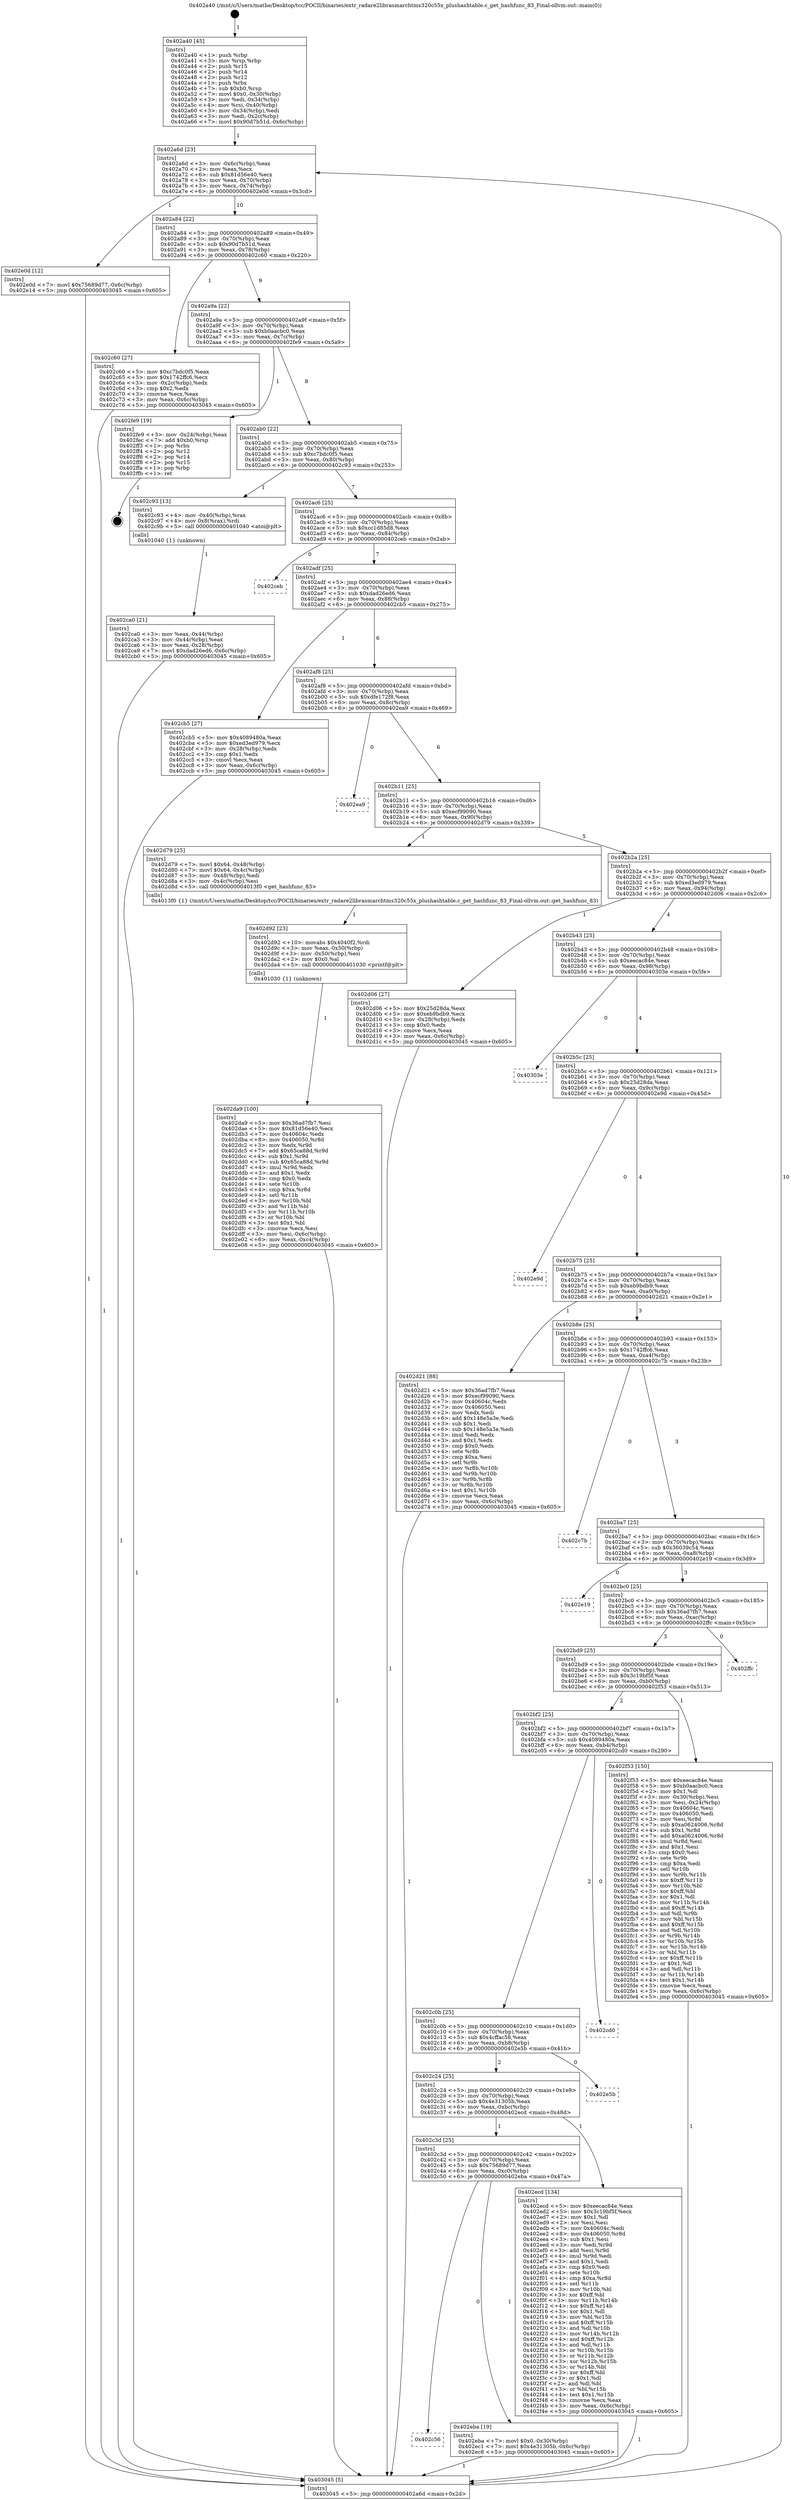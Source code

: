 digraph "0x402a40" {
  label = "0x402a40 (/mnt/c/Users/mathe/Desktop/tcc/POCII/binaries/extr_radare2librasmarchtms320c55x_plushashtable.c_get_hashfunc_83_Final-ollvm.out::main(0))"
  labelloc = "t"
  node[shape=record]

  Entry [label="",width=0.3,height=0.3,shape=circle,fillcolor=black,style=filled]
  "0x402a6d" [label="{
     0x402a6d [23]\l
     | [instrs]\l
     &nbsp;&nbsp;0x402a6d \<+3\>: mov -0x6c(%rbp),%eax\l
     &nbsp;&nbsp;0x402a70 \<+2\>: mov %eax,%ecx\l
     &nbsp;&nbsp;0x402a72 \<+6\>: sub $0x81d56e40,%ecx\l
     &nbsp;&nbsp;0x402a78 \<+3\>: mov %eax,-0x70(%rbp)\l
     &nbsp;&nbsp;0x402a7b \<+3\>: mov %ecx,-0x74(%rbp)\l
     &nbsp;&nbsp;0x402a7e \<+6\>: je 0000000000402e0d \<main+0x3cd\>\l
  }"]
  "0x402e0d" [label="{
     0x402e0d [12]\l
     | [instrs]\l
     &nbsp;&nbsp;0x402e0d \<+7\>: movl $0x75689d77,-0x6c(%rbp)\l
     &nbsp;&nbsp;0x402e14 \<+5\>: jmp 0000000000403045 \<main+0x605\>\l
  }"]
  "0x402a84" [label="{
     0x402a84 [22]\l
     | [instrs]\l
     &nbsp;&nbsp;0x402a84 \<+5\>: jmp 0000000000402a89 \<main+0x49\>\l
     &nbsp;&nbsp;0x402a89 \<+3\>: mov -0x70(%rbp),%eax\l
     &nbsp;&nbsp;0x402a8c \<+5\>: sub $0x90d7b51d,%eax\l
     &nbsp;&nbsp;0x402a91 \<+3\>: mov %eax,-0x78(%rbp)\l
     &nbsp;&nbsp;0x402a94 \<+6\>: je 0000000000402c60 \<main+0x220\>\l
  }"]
  Exit [label="",width=0.3,height=0.3,shape=circle,fillcolor=black,style=filled,peripheries=2]
  "0x402c60" [label="{
     0x402c60 [27]\l
     | [instrs]\l
     &nbsp;&nbsp;0x402c60 \<+5\>: mov $0xc7bdc0f5,%eax\l
     &nbsp;&nbsp;0x402c65 \<+5\>: mov $0x1742ffc6,%ecx\l
     &nbsp;&nbsp;0x402c6a \<+3\>: mov -0x2c(%rbp),%edx\l
     &nbsp;&nbsp;0x402c6d \<+3\>: cmp $0x2,%edx\l
     &nbsp;&nbsp;0x402c70 \<+3\>: cmovne %ecx,%eax\l
     &nbsp;&nbsp;0x402c73 \<+3\>: mov %eax,-0x6c(%rbp)\l
     &nbsp;&nbsp;0x402c76 \<+5\>: jmp 0000000000403045 \<main+0x605\>\l
  }"]
  "0x402a9a" [label="{
     0x402a9a [22]\l
     | [instrs]\l
     &nbsp;&nbsp;0x402a9a \<+5\>: jmp 0000000000402a9f \<main+0x5f\>\l
     &nbsp;&nbsp;0x402a9f \<+3\>: mov -0x70(%rbp),%eax\l
     &nbsp;&nbsp;0x402aa2 \<+5\>: sub $0xb0aacbc0,%eax\l
     &nbsp;&nbsp;0x402aa7 \<+3\>: mov %eax,-0x7c(%rbp)\l
     &nbsp;&nbsp;0x402aaa \<+6\>: je 0000000000402fe9 \<main+0x5a9\>\l
  }"]
  "0x403045" [label="{
     0x403045 [5]\l
     | [instrs]\l
     &nbsp;&nbsp;0x403045 \<+5\>: jmp 0000000000402a6d \<main+0x2d\>\l
  }"]
  "0x402a40" [label="{
     0x402a40 [45]\l
     | [instrs]\l
     &nbsp;&nbsp;0x402a40 \<+1\>: push %rbp\l
     &nbsp;&nbsp;0x402a41 \<+3\>: mov %rsp,%rbp\l
     &nbsp;&nbsp;0x402a44 \<+2\>: push %r15\l
     &nbsp;&nbsp;0x402a46 \<+2\>: push %r14\l
     &nbsp;&nbsp;0x402a48 \<+2\>: push %r12\l
     &nbsp;&nbsp;0x402a4a \<+1\>: push %rbx\l
     &nbsp;&nbsp;0x402a4b \<+7\>: sub $0xb0,%rsp\l
     &nbsp;&nbsp;0x402a52 \<+7\>: movl $0x0,-0x30(%rbp)\l
     &nbsp;&nbsp;0x402a59 \<+3\>: mov %edi,-0x34(%rbp)\l
     &nbsp;&nbsp;0x402a5c \<+4\>: mov %rsi,-0x40(%rbp)\l
     &nbsp;&nbsp;0x402a60 \<+3\>: mov -0x34(%rbp),%edi\l
     &nbsp;&nbsp;0x402a63 \<+3\>: mov %edi,-0x2c(%rbp)\l
     &nbsp;&nbsp;0x402a66 \<+7\>: movl $0x90d7b51d,-0x6c(%rbp)\l
  }"]
  "0x402c56" [label="{
     0x402c56\l
  }", style=dashed]
  "0x402fe9" [label="{
     0x402fe9 [19]\l
     | [instrs]\l
     &nbsp;&nbsp;0x402fe9 \<+3\>: mov -0x24(%rbp),%eax\l
     &nbsp;&nbsp;0x402fec \<+7\>: add $0xb0,%rsp\l
     &nbsp;&nbsp;0x402ff3 \<+1\>: pop %rbx\l
     &nbsp;&nbsp;0x402ff4 \<+2\>: pop %r12\l
     &nbsp;&nbsp;0x402ff6 \<+2\>: pop %r14\l
     &nbsp;&nbsp;0x402ff8 \<+2\>: pop %r15\l
     &nbsp;&nbsp;0x402ffa \<+1\>: pop %rbp\l
     &nbsp;&nbsp;0x402ffb \<+1\>: ret\l
  }"]
  "0x402ab0" [label="{
     0x402ab0 [22]\l
     | [instrs]\l
     &nbsp;&nbsp;0x402ab0 \<+5\>: jmp 0000000000402ab5 \<main+0x75\>\l
     &nbsp;&nbsp;0x402ab5 \<+3\>: mov -0x70(%rbp),%eax\l
     &nbsp;&nbsp;0x402ab8 \<+5\>: sub $0xc7bdc0f5,%eax\l
     &nbsp;&nbsp;0x402abd \<+3\>: mov %eax,-0x80(%rbp)\l
     &nbsp;&nbsp;0x402ac0 \<+6\>: je 0000000000402c93 \<main+0x253\>\l
  }"]
  "0x402eba" [label="{
     0x402eba [19]\l
     | [instrs]\l
     &nbsp;&nbsp;0x402eba \<+7\>: movl $0x0,-0x30(%rbp)\l
     &nbsp;&nbsp;0x402ec1 \<+7\>: movl $0x4e31305b,-0x6c(%rbp)\l
     &nbsp;&nbsp;0x402ec8 \<+5\>: jmp 0000000000403045 \<main+0x605\>\l
  }"]
  "0x402c93" [label="{
     0x402c93 [13]\l
     | [instrs]\l
     &nbsp;&nbsp;0x402c93 \<+4\>: mov -0x40(%rbp),%rax\l
     &nbsp;&nbsp;0x402c97 \<+4\>: mov 0x8(%rax),%rdi\l
     &nbsp;&nbsp;0x402c9b \<+5\>: call 0000000000401040 \<atoi@plt\>\l
     | [calls]\l
     &nbsp;&nbsp;0x401040 \{1\} (unknown)\l
  }"]
  "0x402ac6" [label="{
     0x402ac6 [25]\l
     | [instrs]\l
     &nbsp;&nbsp;0x402ac6 \<+5\>: jmp 0000000000402acb \<main+0x8b\>\l
     &nbsp;&nbsp;0x402acb \<+3\>: mov -0x70(%rbp),%eax\l
     &nbsp;&nbsp;0x402ace \<+5\>: sub $0xcc1d85d8,%eax\l
     &nbsp;&nbsp;0x402ad3 \<+6\>: mov %eax,-0x84(%rbp)\l
     &nbsp;&nbsp;0x402ad9 \<+6\>: je 0000000000402ceb \<main+0x2ab\>\l
  }"]
  "0x402ca0" [label="{
     0x402ca0 [21]\l
     | [instrs]\l
     &nbsp;&nbsp;0x402ca0 \<+3\>: mov %eax,-0x44(%rbp)\l
     &nbsp;&nbsp;0x402ca3 \<+3\>: mov -0x44(%rbp),%eax\l
     &nbsp;&nbsp;0x402ca6 \<+3\>: mov %eax,-0x28(%rbp)\l
     &nbsp;&nbsp;0x402ca9 \<+7\>: movl $0xdad26ed6,-0x6c(%rbp)\l
     &nbsp;&nbsp;0x402cb0 \<+5\>: jmp 0000000000403045 \<main+0x605\>\l
  }"]
  "0x402c3d" [label="{
     0x402c3d [25]\l
     | [instrs]\l
     &nbsp;&nbsp;0x402c3d \<+5\>: jmp 0000000000402c42 \<main+0x202\>\l
     &nbsp;&nbsp;0x402c42 \<+3\>: mov -0x70(%rbp),%eax\l
     &nbsp;&nbsp;0x402c45 \<+5\>: sub $0x75689d77,%eax\l
     &nbsp;&nbsp;0x402c4a \<+6\>: mov %eax,-0xc0(%rbp)\l
     &nbsp;&nbsp;0x402c50 \<+6\>: je 0000000000402eba \<main+0x47a\>\l
  }"]
  "0x402ceb" [label="{
     0x402ceb\l
  }", style=dashed]
  "0x402adf" [label="{
     0x402adf [25]\l
     | [instrs]\l
     &nbsp;&nbsp;0x402adf \<+5\>: jmp 0000000000402ae4 \<main+0xa4\>\l
     &nbsp;&nbsp;0x402ae4 \<+3\>: mov -0x70(%rbp),%eax\l
     &nbsp;&nbsp;0x402ae7 \<+5\>: sub $0xdad26ed6,%eax\l
     &nbsp;&nbsp;0x402aec \<+6\>: mov %eax,-0x88(%rbp)\l
     &nbsp;&nbsp;0x402af2 \<+6\>: je 0000000000402cb5 \<main+0x275\>\l
  }"]
  "0x402ecd" [label="{
     0x402ecd [134]\l
     | [instrs]\l
     &nbsp;&nbsp;0x402ecd \<+5\>: mov $0xeecac84e,%eax\l
     &nbsp;&nbsp;0x402ed2 \<+5\>: mov $0x3c19bf5f,%ecx\l
     &nbsp;&nbsp;0x402ed7 \<+2\>: mov $0x1,%dl\l
     &nbsp;&nbsp;0x402ed9 \<+2\>: xor %esi,%esi\l
     &nbsp;&nbsp;0x402edb \<+7\>: mov 0x40604c,%edi\l
     &nbsp;&nbsp;0x402ee2 \<+8\>: mov 0x406050,%r8d\l
     &nbsp;&nbsp;0x402eea \<+3\>: sub $0x1,%esi\l
     &nbsp;&nbsp;0x402eed \<+3\>: mov %edi,%r9d\l
     &nbsp;&nbsp;0x402ef0 \<+3\>: add %esi,%r9d\l
     &nbsp;&nbsp;0x402ef3 \<+4\>: imul %r9d,%edi\l
     &nbsp;&nbsp;0x402ef7 \<+3\>: and $0x1,%edi\l
     &nbsp;&nbsp;0x402efa \<+3\>: cmp $0x0,%edi\l
     &nbsp;&nbsp;0x402efd \<+4\>: sete %r10b\l
     &nbsp;&nbsp;0x402f01 \<+4\>: cmp $0xa,%r8d\l
     &nbsp;&nbsp;0x402f05 \<+4\>: setl %r11b\l
     &nbsp;&nbsp;0x402f09 \<+3\>: mov %r10b,%bl\l
     &nbsp;&nbsp;0x402f0c \<+3\>: xor $0xff,%bl\l
     &nbsp;&nbsp;0x402f0f \<+3\>: mov %r11b,%r14b\l
     &nbsp;&nbsp;0x402f12 \<+4\>: xor $0xff,%r14b\l
     &nbsp;&nbsp;0x402f16 \<+3\>: xor $0x1,%dl\l
     &nbsp;&nbsp;0x402f19 \<+3\>: mov %bl,%r15b\l
     &nbsp;&nbsp;0x402f1c \<+4\>: and $0xff,%r15b\l
     &nbsp;&nbsp;0x402f20 \<+3\>: and %dl,%r10b\l
     &nbsp;&nbsp;0x402f23 \<+3\>: mov %r14b,%r12b\l
     &nbsp;&nbsp;0x402f26 \<+4\>: and $0xff,%r12b\l
     &nbsp;&nbsp;0x402f2a \<+3\>: and %dl,%r11b\l
     &nbsp;&nbsp;0x402f2d \<+3\>: or %r10b,%r15b\l
     &nbsp;&nbsp;0x402f30 \<+3\>: or %r11b,%r12b\l
     &nbsp;&nbsp;0x402f33 \<+3\>: xor %r12b,%r15b\l
     &nbsp;&nbsp;0x402f36 \<+3\>: or %r14b,%bl\l
     &nbsp;&nbsp;0x402f39 \<+3\>: xor $0xff,%bl\l
     &nbsp;&nbsp;0x402f3c \<+3\>: or $0x1,%dl\l
     &nbsp;&nbsp;0x402f3f \<+2\>: and %dl,%bl\l
     &nbsp;&nbsp;0x402f41 \<+3\>: or %bl,%r15b\l
     &nbsp;&nbsp;0x402f44 \<+4\>: test $0x1,%r15b\l
     &nbsp;&nbsp;0x402f48 \<+3\>: cmovne %ecx,%eax\l
     &nbsp;&nbsp;0x402f4b \<+3\>: mov %eax,-0x6c(%rbp)\l
     &nbsp;&nbsp;0x402f4e \<+5\>: jmp 0000000000403045 \<main+0x605\>\l
  }"]
  "0x402cb5" [label="{
     0x402cb5 [27]\l
     | [instrs]\l
     &nbsp;&nbsp;0x402cb5 \<+5\>: mov $0x4089480a,%eax\l
     &nbsp;&nbsp;0x402cba \<+5\>: mov $0xed3ed979,%ecx\l
     &nbsp;&nbsp;0x402cbf \<+3\>: mov -0x28(%rbp),%edx\l
     &nbsp;&nbsp;0x402cc2 \<+3\>: cmp $0x1,%edx\l
     &nbsp;&nbsp;0x402cc5 \<+3\>: cmovl %ecx,%eax\l
     &nbsp;&nbsp;0x402cc8 \<+3\>: mov %eax,-0x6c(%rbp)\l
     &nbsp;&nbsp;0x402ccb \<+5\>: jmp 0000000000403045 \<main+0x605\>\l
  }"]
  "0x402af8" [label="{
     0x402af8 [25]\l
     | [instrs]\l
     &nbsp;&nbsp;0x402af8 \<+5\>: jmp 0000000000402afd \<main+0xbd\>\l
     &nbsp;&nbsp;0x402afd \<+3\>: mov -0x70(%rbp),%eax\l
     &nbsp;&nbsp;0x402b00 \<+5\>: sub $0xdfe172f8,%eax\l
     &nbsp;&nbsp;0x402b05 \<+6\>: mov %eax,-0x8c(%rbp)\l
     &nbsp;&nbsp;0x402b0b \<+6\>: je 0000000000402ea9 \<main+0x469\>\l
  }"]
  "0x402c24" [label="{
     0x402c24 [25]\l
     | [instrs]\l
     &nbsp;&nbsp;0x402c24 \<+5\>: jmp 0000000000402c29 \<main+0x1e9\>\l
     &nbsp;&nbsp;0x402c29 \<+3\>: mov -0x70(%rbp),%eax\l
     &nbsp;&nbsp;0x402c2c \<+5\>: sub $0x4e31305b,%eax\l
     &nbsp;&nbsp;0x402c31 \<+6\>: mov %eax,-0xbc(%rbp)\l
     &nbsp;&nbsp;0x402c37 \<+6\>: je 0000000000402ecd \<main+0x48d\>\l
  }"]
  "0x402ea9" [label="{
     0x402ea9\l
  }", style=dashed]
  "0x402b11" [label="{
     0x402b11 [25]\l
     | [instrs]\l
     &nbsp;&nbsp;0x402b11 \<+5\>: jmp 0000000000402b16 \<main+0xd6\>\l
     &nbsp;&nbsp;0x402b16 \<+3\>: mov -0x70(%rbp),%eax\l
     &nbsp;&nbsp;0x402b19 \<+5\>: sub $0xecf99090,%eax\l
     &nbsp;&nbsp;0x402b1e \<+6\>: mov %eax,-0x90(%rbp)\l
     &nbsp;&nbsp;0x402b24 \<+6\>: je 0000000000402d79 \<main+0x339\>\l
  }"]
  "0x402e5b" [label="{
     0x402e5b\l
  }", style=dashed]
  "0x402d79" [label="{
     0x402d79 [25]\l
     | [instrs]\l
     &nbsp;&nbsp;0x402d79 \<+7\>: movl $0x64,-0x48(%rbp)\l
     &nbsp;&nbsp;0x402d80 \<+7\>: movl $0x64,-0x4c(%rbp)\l
     &nbsp;&nbsp;0x402d87 \<+3\>: mov -0x48(%rbp),%edi\l
     &nbsp;&nbsp;0x402d8a \<+3\>: mov -0x4c(%rbp),%esi\l
     &nbsp;&nbsp;0x402d8d \<+5\>: call 00000000004013f0 \<get_hashfunc_83\>\l
     | [calls]\l
     &nbsp;&nbsp;0x4013f0 \{1\} (/mnt/c/Users/mathe/Desktop/tcc/POCII/binaries/extr_radare2librasmarchtms320c55x_plushashtable.c_get_hashfunc_83_Final-ollvm.out::get_hashfunc_83)\l
  }"]
  "0x402b2a" [label="{
     0x402b2a [25]\l
     | [instrs]\l
     &nbsp;&nbsp;0x402b2a \<+5\>: jmp 0000000000402b2f \<main+0xef\>\l
     &nbsp;&nbsp;0x402b2f \<+3\>: mov -0x70(%rbp),%eax\l
     &nbsp;&nbsp;0x402b32 \<+5\>: sub $0xed3ed979,%eax\l
     &nbsp;&nbsp;0x402b37 \<+6\>: mov %eax,-0x94(%rbp)\l
     &nbsp;&nbsp;0x402b3d \<+6\>: je 0000000000402d06 \<main+0x2c6\>\l
  }"]
  "0x402c0b" [label="{
     0x402c0b [25]\l
     | [instrs]\l
     &nbsp;&nbsp;0x402c0b \<+5\>: jmp 0000000000402c10 \<main+0x1d0\>\l
     &nbsp;&nbsp;0x402c10 \<+3\>: mov -0x70(%rbp),%eax\l
     &nbsp;&nbsp;0x402c13 \<+5\>: sub $0x4cffac58,%eax\l
     &nbsp;&nbsp;0x402c18 \<+6\>: mov %eax,-0xb8(%rbp)\l
     &nbsp;&nbsp;0x402c1e \<+6\>: je 0000000000402e5b \<main+0x41b\>\l
  }"]
  "0x402d06" [label="{
     0x402d06 [27]\l
     | [instrs]\l
     &nbsp;&nbsp;0x402d06 \<+5\>: mov $0x25d28da,%eax\l
     &nbsp;&nbsp;0x402d0b \<+5\>: mov $0xeb9bdb9,%ecx\l
     &nbsp;&nbsp;0x402d10 \<+3\>: mov -0x28(%rbp),%edx\l
     &nbsp;&nbsp;0x402d13 \<+3\>: cmp $0x0,%edx\l
     &nbsp;&nbsp;0x402d16 \<+3\>: cmove %ecx,%eax\l
     &nbsp;&nbsp;0x402d19 \<+3\>: mov %eax,-0x6c(%rbp)\l
     &nbsp;&nbsp;0x402d1c \<+5\>: jmp 0000000000403045 \<main+0x605\>\l
  }"]
  "0x402b43" [label="{
     0x402b43 [25]\l
     | [instrs]\l
     &nbsp;&nbsp;0x402b43 \<+5\>: jmp 0000000000402b48 \<main+0x108\>\l
     &nbsp;&nbsp;0x402b48 \<+3\>: mov -0x70(%rbp),%eax\l
     &nbsp;&nbsp;0x402b4b \<+5\>: sub $0xeecac84e,%eax\l
     &nbsp;&nbsp;0x402b50 \<+6\>: mov %eax,-0x98(%rbp)\l
     &nbsp;&nbsp;0x402b56 \<+6\>: je 000000000040303e \<main+0x5fe\>\l
  }"]
  "0x402cd0" [label="{
     0x402cd0\l
  }", style=dashed]
  "0x40303e" [label="{
     0x40303e\l
  }", style=dashed]
  "0x402b5c" [label="{
     0x402b5c [25]\l
     | [instrs]\l
     &nbsp;&nbsp;0x402b5c \<+5\>: jmp 0000000000402b61 \<main+0x121\>\l
     &nbsp;&nbsp;0x402b61 \<+3\>: mov -0x70(%rbp),%eax\l
     &nbsp;&nbsp;0x402b64 \<+5\>: sub $0x25d28da,%eax\l
     &nbsp;&nbsp;0x402b69 \<+6\>: mov %eax,-0x9c(%rbp)\l
     &nbsp;&nbsp;0x402b6f \<+6\>: je 0000000000402e9d \<main+0x45d\>\l
  }"]
  "0x402bf2" [label="{
     0x402bf2 [25]\l
     | [instrs]\l
     &nbsp;&nbsp;0x402bf2 \<+5\>: jmp 0000000000402bf7 \<main+0x1b7\>\l
     &nbsp;&nbsp;0x402bf7 \<+3\>: mov -0x70(%rbp),%eax\l
     &nbsp;&nbsp;0x402bfa \<+5\>: sub $0x4089480a,%eax\l
     &nbsp;&nbsp;0x402bff \<+6\>: mov %eax,-0xb4(%rbp)\l
     &nbsp;&nbsp;0x402c05 \<+6\>: je 0000000000402cd0 \<main+0x290\>\l
  }"]
  "0x402e9d" [label="{
     0x402e9d\l
  }", style=dashed]
  "0x402b75" [label="{
     0x402b75 [25]\l
     | [instrs]\l
     &nbsp;&nbsp;0x402b75 \<+5\>: jmp 0000000000402b7a \<main+0x13a\>\l
     &nbsp;&nbsp;0x402b7a \<+3\>: mov -0x70(%rbp),%eax\l
     &nbsp;&nbsp;0x402b7d \<+5\>: sub $0xeb9bdb9,%eax\l
     &nbsp;&nbsp;0x402b82 \<+6\>: mov %eax,-0xa0(%rbp)\l
     &nbsp;&nbsp;0x402b88 \<+6\>: je 0000000000402d21 \<main+0x2e1\>\l
  }"]
  "0x402f53" [label="{
     0x402f53 [150]\l
     | [instrs]\l
     &nbsp;&nbsp;0x402f53 \<+5\>: mov $0xeecac84e,%eax\l
     &nbsp;&nbsp;0x402f58 \<+5\>: mov $0xb0aacbc0,%ecx\l
     &nbsp;&nbsp;0x402f5d \<+2\>: mov $0x1,%dl\l
     &nbsp;&nbsp;0x402f5f \<+3\>: mov -0x30(%rbp),%esi\l
     &nbsp;&nbsp;0x402f62 \<+3\>: mov %esi,-0x24(%rbp)\l
     &nbsp;&nbsp;0x402f65 \<+7\>: mov 0x40604c,%esi\l
     &nbsp;&nbsp;0x402f6c \<+7\>: mov 0x406050,%edi\l
     &nbsp;&nbsp;0x402f73 \<+3\>: mov %esi,%r8d\l
     &nbsp;&nbsp;0x402f76 \<+7\>: sub $0xa0624006,%r8d\l
     &nbsp;&nbsp;0x402f7d \<+4\>: sub $0x1,%r8d\l
     &nbsp;&nbsp;0x402f81 \<+7\>: add $0xa0624006,%r8d\l
     &nbsp;&nbsp;0x402f88 \<+4\>: imul %r8d,%esi\l
     &nbsp;&nbsp;0x402f8c \<+3\>: and $0x1,%esi\l
     &nbsp;&nbsp;0x402f8f \<+3\>: cmp $0x0,%esi\l
     &nbsp;&nbsp;0x402f92 \<+4\>: sete %r9b\l
     &nbsp;&nbsp;0x402f96 \<+3\>: cmp $0xa,%edi\l
     &nbsp;&nbsp;0x402f99 \<+4\>: setl %r10b\l
     &nbsp;&nbsp;0x402f9d \<+3\>: mov %r9b,%r11b\l
     &nbsp;&nbsp;0x402fa0 \<+4\>: xor $0xff,%r11b\l
     &nbsp;&nbsp;0x402fa4 \<+3\>: mov %r10b,%bl\l
     &nbsp;&nbsp;0x402fa7 \<+3\>: xor $0xff,%bl\l
     &nbsp;&nbsp;0x402faa \<+3\>: xor $0x1,%dl\l
     &nbsp;&nbsp;0x402fad \<+3\>: mov %r11b,%r14b\l
     &nbsp;&nbsp;0x402fb0 \<+4\>: and $0xff,%r14b\l
     &nbsp;&nbsp;0x402fb4 \<+3\>: and %dl,%r9b\l
     &nbsp;&nbsp;0x402fb7 \<+3\>: mov %bl,%r15b\l
     &nbsp;&nbsp;0x402fba \<+4\>: and $0xff,%r15b\l
     &nbsp;&nbsp;0x402fbe \<+3\>: and %dl,%r10b\l
     &nbsp;&nbsp;0x402fc1 \<+3\>: or %r9b,%r14b\l
     &nbsp;&nbsp;0x402fc4 \<+3\>: or %r10b,%r15b\l
     &nbsp;&nbsp;0x402fc7 \<+3\>: xor %r15b,%r14b\l
     &nbsp;&nbsp;0x402fca \<+3\>: or %bl,%r11b\l
     &nbsp;&nbsp;0x402fcd \<+4\>: xor $0xff,%r11b\l
     &nbsp;&nbsp;0x402fd1 \<+3\>: or $0x1,%dl\l
     &nbsp;&nbsp;0x402fd4 \<+3\>: and %dl,%r11b\l
     &nbsp;&nbsp;0x402fd7 \<+3\>: or %r11b,%r14b\l
     &nbsp;&nbsp;0x402fda \<+4\>: test $0x1,%r14b\l
     &nbsp;&nbsp;0x402fde \<+3\>: cmovne %ecx,%eax\l
     &nbsp;&nbsp;0x402fe1 \<+3\>: mov %eax,-0x6c(%rbp)\l
     &nbsp;&nbsp;0x402fe4 \<+5\>: jmp 0000000000403045 \<main+0x605\>\l
  }"]
  "0x402d21" [label="{
     0x402d21 [88]\l
     | [instrs]\l
     &nbsp;&nbsp;0x402d21 \<+5\>: mov $0x36ad7fb7,%eax\l
     &nbsp;&nbsp;0x402d26 \<+5\>: mov $0xecf99090,%ecx\l
     &nbsp;&nbsp;0x402d2b \<+7\>: mov 0x40604c,%edx\l
     &nbsp;&nbsp;0x402d32 \<+7\>: mov 0x406050,%esi\l
     &nbsp;&nbsp;0x402d39 \<+2\>: mov %edx,%edi\l
     &nbsp;&nbsp;0x402d3b \<+6\>: add $0x148e5a3e,%edi\l
     &nbsp;&nbsp;0x402d41 \<+3\>: sub $0x1,%edi\l
     &nbsp;&nbsp;0x402d44 \<+6\>: sub $0x148e5a3e,%edi\l
     &nbsp;&nbsp;0x402d4a \<+3\>: imul %edi,%edx\l
     &nbsp;&nbsp;0x402d4d \<+3\>: and $0x1,%edx\l
     &nbsp;&nbsp;0x402d50 \<+3\>: cmp $0x0,%edx\l
     &nbsp;&nbsp;0x402d53 \<+4\>: sete %r8b\l
     &nbsp;&nbsp;0x402d57 \<+3\>: cmp $0xa,%esi\l
     &nbsp;&nbsp;0x402d5a \<+4\>: setl %r9b\l
     &nbsp;&nbsp;0x402d5e \<+3\>: mov %r8b,%r10b\l
     &nbsp;&nbsp;0x402d61 \<+3\>: and %r9b,%r10b\l
     &nbsp;&nbsp;0x402d64 \<+3\>: xor %r9b,%r8b\l
     &nbsp;&nbsp;0x402d67 \<+3\>: or %r8b,%r10b\l
     &nbsp;&nbsp;0x402d6a \<+4\>: test $0x1,%r10b\l
     &nbsp;&nbsp;0x402d6e \<+3\>: cmovne %ecx,%eax\l
     &nbsp;&nbsp;0x402d71 \<+3\>: mov %eax,-0x6c(%rbp)\l
     &nbsp;&nbsp;0x402d74 \<+5\>: jmp 0000000000403045 \<main+0x605\>\l
  }"]
  "0x402b8e" [label="{
     0x402b8e [25]\l
     | [instrs]\l
     &nbsp;&nbsp;0x402b8e \<+5\>: jmp 0000000000402b93 \<main+0x153\>\l
     &nbsp;&nbsp;0x402b93 \<+3\>: mov -0x70(%rbp),%eax\l
     &nbsp;&nbsp;0x402b96 \<+5\>: sub $0x1742ffc6,%eax\l
     &nbsp;&nbsp;0x402b9b \<+6\>: mov %eax,-0xa4(%rbp)\l
     &nbsp;&nbsp;0x402ba1 \<+6\>: je 0000000000402c7b \<main+0x23b\>\l
  }"]
  "0x402d92" [label="{
     0x402d92 [23]\l
     | [instrs]\l
     &nbsp;&nbsp;0x402d92 \<+10\>: movabs $0x4040f2,%rdi\l
     &nbsp;&nbsp;0x402d9c \<+3\>: mov %eax,-0x50(%rbp)\l
     &nbsp;&nbsp;0x402d9f \<+3\>: mov -0x50(%rbp),%esi\l
     &nbsp;&nbsp;0x402da2 \<+2\>: mov $0x0,%al\l
     &nbsp;&nbsp;0x402da4 \<+5\>: call 0000000000401030 \<printf@plt\>\l
     | [calls]\l
     &nbsp;&nbsp;0x401030 \{1\} (unknown)\l
  }"]
  "0x402da9" [label="{
     0x402da9 [100]\l
     | [instrs]\l
     &nbsp;&nbsp;0x402da9 \<+5\>: mov $0x36ad7fb7,%esi\l
     &nbsp;&nbsp;0x402dae \<+5\>: mov $0x81d56e40,%ecx\l
     &nbsp;&nbsp;0x402db3 \<+7\>: mov 0x40604c,%edx\l
     &nbsp;&nbsp;0x402dba \<+8\>: mov 0x406050,%r8d\l
     &nbsp;&nbsp;0x402dc2 \<+3\>: mov %edx,%r9d\l
     &nbsp;&nbsp;0x402dc5 \<+7\>: add $0x65ca88d,%r9d\l
     &nbsp;&nbsp;0x402dcc \<+4\>: sub $0x1,%r9d\l
     &nbsp;&nbsp;0x402dd0 \<+7\>: sub $0x65ca88d,%r9d\l
     &nbsp;&nbsp;0x402dd7 \<+4\>: imul %r9d,%edx\l
     &nbsp;&nbsp;0x402ddb \<+3\>: and $0x1,%edx\l
     &nbsp;&nbsp;0x402dde \<+3\>: cmp $0x0,%edx\l
     &nbsp;&nbsp;0x402de1 \<+4\>: sete %r10b\l
     &nbsp;&nbsp;0x402de5 \<+4\>: cmp $0xa,%r8d\l
     &nbsp;&nbsp;0x402de9 \<+4\>: setl %r11b\l
     &nbsp;&nbsp;0x402ded \<+3\>: mov %r10b,%bl\l
     &nbsp;&nbsp;0x402df0 \<+3\>: and %r11b,%bl\l
     &nbsp;&nbsp;0x402df3 \<+3\>: xor %r11b,%r10b\l
     &nbsp;&nbsp;0x402df6 \<+3\>: or %r10b,%bl\l
     &nbsp;&nbsp;0x402df9 \<+3\>: test $0x1,%bl\l
     &nbsp;&nbsp;0x402dfc \<+3\>: cmovne %ecx,%esi\l
     &nbsp;&nbsp;0x402dff \<+3\>: mov %esi,-0x6c(%rbp)\l
     &nbsp;&nbsp;0x402e02 \<+6\>: mov %eax,-0xc4(%rbp)\l
     &nbsp;&nbsp;0x402e08 \<+5\>: jmp 0000000000403045 \<main+0x605\>\l
  }"]
  "0x402bd9" [label="{
     0x402bd9 [25]\l
     | [instrs]\l
     &nbsp;&nbsp;0x402bd9 \<+5\>: jmp 0000000000402bde \<main+0x19e\>\l
     &nbsp;&nbsp;0x402bde \<+3\>: mov -0x70(%rbp),%eax\l
     &nbsp;&nbsp;0x402be1 \<+5\>: sub $0x3c19bf5f,%eax\l
     &nbsp;&nbsp;0x402be6 \<+6\>: mov %eax,-0xb0(%rbp)\l
     &nbsp;&nbsp;0x402bec \<+6\>: je 0000000000402f53 \<main+0x513\>\l
  }"]
  "0x402c7b" [label="{
     0x402c7b\l
  }", style=dashed]
  "0x402ba7" [label="{
     0x402ba7 [25]\l
     | [instrs]\l
     &nbsp;&nbsp;0x402ba7 \<+5\>: jmp 0000000000402bac \<main+0x16c\>\l
     &nbsp;&nbsp;0x402bac \<+3\>: mov -0x70(%rbp),%eax\l
     &nbsp;&nbsp;0x402baf \<+5\>: sub $0x36039c54,%eax\l
     &nbsp;&nbsp;0x402bb4 \<+6\>: mov %eax,-0xa8(%rbp)\l
     &nbsp;&nbsp;0x402bba \<+6\>: je 0000000000402e19 \<main+0x3d9\>\l
  }"]
  "0x402ffc" [label="{
     0x402ffc\l
  }", style=dashed]
  "0x402e19" [label="{
     0x402e19\l
  }", style=dashed]
  "0x402bc0" [label="{
     0x402bc0 [25]\l
     | [instrs]\l
     &nbsp;&nbsp;0x402bc0 \<+5\>: jmp 0000000000402bc5 \<main+0x185\>\l
     &nbsp;&nbsp;0x402bc5 \<+3\>: mov -0x70(%rbp),%eax\l
     &nbsp;&nbsp;0x402bc8 \<+5\>: sub $0x36ad7fb7,%eax\l
     &nbsp;&nbsp;0x402bcd \<+6\>: mov %eax,-0xac(%rbp)\l
     &nbsp;&nbsp;0x402bd3 \<+6\>: je 0000000000402ffc \<main+0x5bc\>\l
  }"]
  Entry -> "0x402a40" [label=" 1"]
  "0x402a6d" -> "0x402e0d" [label=" 1"]
  "0x402a6d" -> "0x402a84" [label=" 10"]
  "0x402fe9" -> Exit [label=" 1"]
  "0x402a84" -> "0x402c60" [label=" 1"]
  "0x402a84" -> "0x402a9a" [label=" 9"]
  "0x402c60" -> "0x403045" [label=" 1"]
  "0x402a40" -> "0x402a6d" [label=" 1"]
  "0x403045" -> "0x402a6d" [label=" 10"]
  "0x402f53" -> "0x403045" [label=" 1"]
  "0x402a9a" -> "0x402fe9" [label=" 1"]
  "0x402a9a" -> "0x402ab0" [label=" 8"]
  "0x402ecd" -> "0x403045" [label=" 1"]
  "0x402ab0" -> "0x402c93" [label=" 1"]
  "0x402ab0" -> "0x402ac6" [label=" 7"]
  "0x402c93" -> "0x402ca0" [label=" 1"]
  "0x402ca0" -> "0x403045" [label=" 1"]
  "0x402eba" -> "0x403045" [label=" 1"]
  "0x402ac6" -> "0x402ceb" [label=" 0"]
  "0x402ac6" -> "0x402adf" [label=" 7"]
  "0x402c3d" -> "0x402eba" [label=" 1"]
  "0x402adf" -> "0x402cb5" [label=" 1"]
  "0x402adf" -> "0x402af8" [label=" 6"]
  "0x402cb5" -> "0x403045" [label=" 1"]
  "0x402c3d" -> "0x402c56" [label=" 0"]
  "0x402af8" -> "0x402ea9" [label=" 0"]
  "0x402af8" -> "0x402b11" [label=" 6"]
  "0x402c24" -> "0x402ecd" [label=" 1"]
  "0x402b11" -> "0x402d79" [label=" 1"]
  "0x402b11" -> "0x402b2a" [label=" 5"]
  "0x402c24" -> "0x402c3d" [label=" 1"]
  "0x402b2a" -> "0x402d06" [label=" 1"]
  "0x402b2a" -> "0x402b43" [label=" 4"]
  "0x402d06" -> "0x403045" [label=" 1"]
  "0x402c0b" -> "0x402e5b" [label=" 0"]
  "0x402b43" -> "0x40303e" [label=" 0"]
  "0x402b43" -> "0x402b5c" [label=" 4"]
  "0x402c0b" -> "0x402c24" [label=" 2"]
  "0x402b5c" -> "0x402e9d" [label=" 0"]
  "0x402b5c" -> "0x402b75" [label=" 4"]
  "0x402bf2" -> "0x402cd0" [label=" 0"]
  "0x402b75" -> "0x402d21" [label=" 1"]
  "0x402b75" -> "0x402b8e" [label=" 3"]
  "0x402d21" -> "0x403045" [label=" 1"]
  "0x402d79" -> "0x402d92" [label=" 1"]
  "0x402d92" -> "0x402da9" [label=" 1"]
  "0x402da9" -> "0x403045" [label=" 1"]
  "0x402e0d" -> "0x403045" [label=" 1"]
  "0x402bf2" -> "0x402c0b" [label=" 2"]
  "0x402b8e" -> "0x402c7b" [label=" 0"]
  "0x402b8e" -> "0x402ba7" [label=" 3"]
  "0x402bd9" -> "0x402f53" [label=" 1"]
  "0x402ba7" -> "0x402e19" [label=" 0"]
  "0x402ba7" -> "0x402bc0" [label=" 3"]
  "0x402bd9" -> "0x402bf2" [label=" 2"]
  "0x402bc0" -> "0x402ffc" [label=" 0"]
  "0x402bc0" -> "0x402bd9" [label=" 3"]
}
